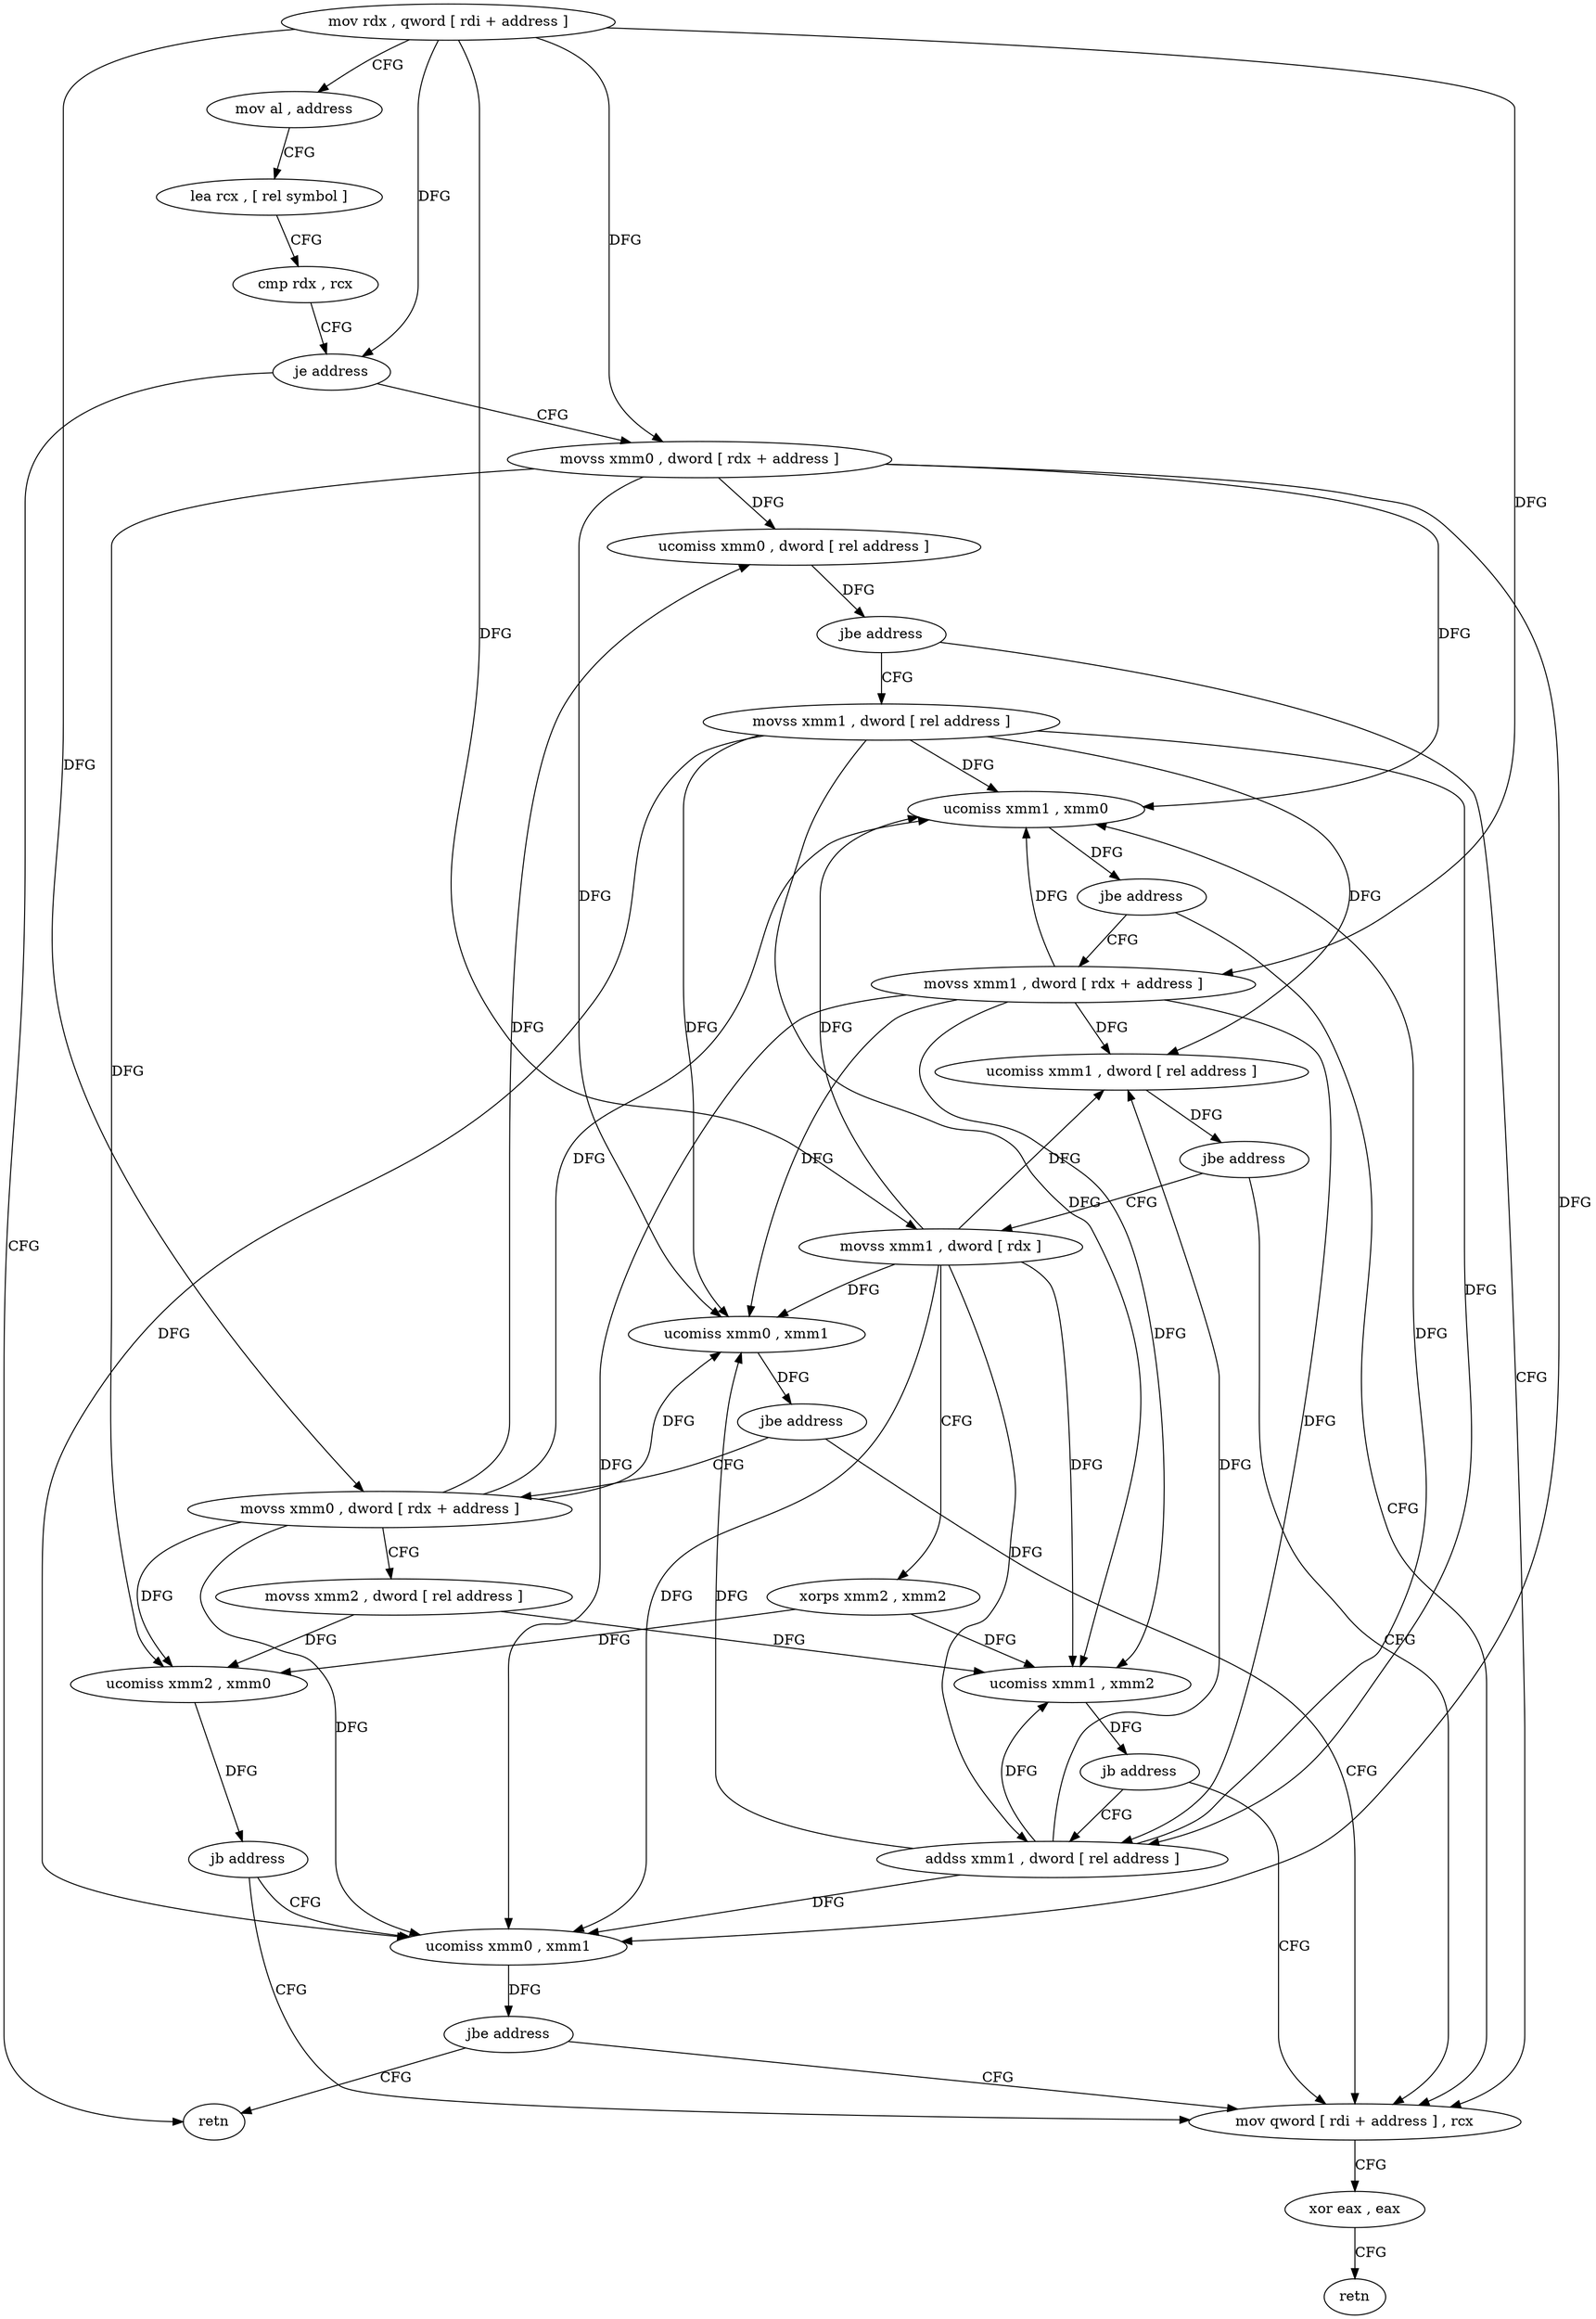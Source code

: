 digraph "func" {
"170224" [label = "mov rdx , qword [ rdi + address ]" ]
"170228" [label = "mov al , address" ]
"170230" [label = "lea rcx , [ rel symbol ]" ]
"170237" [label = "cmp rdx , rcx" ]
"170240" [label = "je address" ]
"170331" [label = "retn" ]
"170242" [label = "movss xmm0 , dword [ rdx + address ]" ]
"170247" [label = "ucomiss xmm0 , dword [ rel address ]" ]
"170254" [label = "jbe address" ]
"170332" [label = "mov qword [ rdi + address ] , rcx" ]
"170256" [label = "movss xmm1 , dword [ rel address ]" ]
"170336" [label = "xor eax , eax" ]
"170338" [label = "retn" ]
"170264" [label = "ucomiss xmm1 , xmm0" ]
"170267" [label = "jbe address" ]
"170269" [label = "movss xmm1 , dword [ rdx + address ]" ]
"170274" [label = "ucomiss xmm1 , dword [ rel address ]" ]
"170281" [label = "jbe address" ]
"170283" [label = "movss xmm1 , dword [ rdx ]" ]
"170287" [label = "xorps xmm2 , xmm2" ]
"170290" [label = "ucomiss xmm1 , xmm2" ]
"170293" [label = "jb address" ]
"170295" [label = "addss xmm1 , dword [ rel address ]" ]
"170303" [label = "ucomiss xmm0 , xmm1" ]
"170306" [label = "jbe address" ]
"170308" [label = "movss xmm0 , dword [ rdx + address ]" ]
"170313" [label = "movss xmm2 , dword [ rel address ]" ]
"170321" [label = "ucomiss xmm2 , xmm0" ]
"170324" [label = "jb address" ]
"170326" [label = "ucomiss xmm0 , xmm1" ]
"170329" [label = "jbe address" ]
"170224" -> "170228" [ label = "CFG" ]
"170224" -> "170240" [ label = "DFG" ]
"170224" -> "170242" [ label = "DFG" ]
"170224" -> "170269" [ label = "DFG" ]
"170224" -> "170283" [ label = "DFG" ]
"170224" -> "170308" [ label = "DFG" ]
"170228" -> "170230" [ label = "CFG" ]
"170230" -> "170237" [ label = "CFG" ]
"170237" -> "170240" [ label = "CFG" ]
"170240" -> "170331" [ label = "CFG" ]
"170240" -> "170242" [ label = "CFG" ]
"170242" -> "170247" [ label = "DFG" ]
"170242" -> "170264" [ label = "DFG" ]
"170242" -> "170303" [ label = "DFG" ]
"170242" -> "170321" [ label = "DFG" ]
"170242" -> "170326" [ label = "DFG" ]
"170247" -> "170254" [ label = "DFG" ]
"170254" -> "170332" [ label = "CFG" ]
"170254" -> "170256" [ label = "CFG" ]
"170332" -> "170336" [ label = "CFG" ]
"170256" -> "170264" [ label = "DFG" ]
"170256" -> "170274" [ label = "DFG" ]
"170256" -> "170290" [ label = "DFG" ]
"170256" -> "170295" [ label = "DFG" ]
"170256" -> "170303" [ label = "DFG" ]
"170256" -> "170326" [ label = "DFG" ]
"170336" -> "170338" [ label = "CFG" ]
"170264" -> "170267" [ label = "DFG" ]
"170267" -> "170332" [ label = "CFG" ]
"170267" -> "170269" [ label = "CFG" ]
"170269" -> "170274" [ label = "DFG" ]
"170269" -> "170264" [ label = "DFG" ]
"170269" -> "170290" [ label = "DFG" ]
"170269" -> "170295" [ label = "DFG" ]
"170269" -> "170303" [ label = "DFG" ]
"170269" -> "170326" [ label = "DFG" ]
"170274" -> "170281" [ label = "DFG" ]
"170281" -> "170332" [ label = "CFG" ]
"170281" -> "170283" [ label = "CFG" ]
"170283" -> "170287" [ label = "CFG" ]
"170283" -> "170274" [ label = "DFG" ]
"170283" -> "170264" [ label = "DFG" ]
"170283" -> "170290" [ label = "DFG" ]
"170283" -> "170295" [ label = "DFG" ]
"170283" -> "170303" [ label = "DFG" ]
"170283" -> "170326" [ label = "DFG" ]
"170287" -> "170290" [ label = "DFG" ]
"170287" -> "170321" [ label = "DFG" ]
"170290" -> "170293" [ label = "DFG" ]
"170293" -> "170332" [ label = "CFG" ]
"170293" -> "170295" [ label = "CFG" ]
"170295" -> "170303" [ label = "DFG" ]
"170295" -> "170274" [ label = "DFG" ]
"170295" -> "170264" [ label = "DFG" ]
"170295" -> "170290" [ label = "DFG" ]
"170295" -> "170326" [ label = "DFG" ]
"170303" -> "170306" [ label = "DFG" ]
"170306" -> "170332" [ label = "CFG" ]
"170306" -> "170308" [ label = "CFG" ]
"170308" -> "170313" [ label = "CFG" ]
"170308" -> "170247" [ label = "DFG" ]
"170308" -> "170264" [ label = "DFG" ]
"170308" -> "170303" [ label = "DFG" ]
"170308" -> "170321" [ label = "DFG" ]
"170308" -> "170326" [ label = "DFG" ]
"170313" -> "170321" [ label = "DFG" ]
"170313" -> "170290" [ label = "DFG" ]
"170321" -> "170324" [ label = "DFG" ]
"170324" -> "170332" [ label = "CFG" ]
"170324" -> "170326" [ label = "CFG" ]
"170326" -> "170329" [ label = "DFG" ]
"170329" -> "170332" [ label = "CFG" ]
"170329" -> "170331" [ label = "CFG" ]
}
